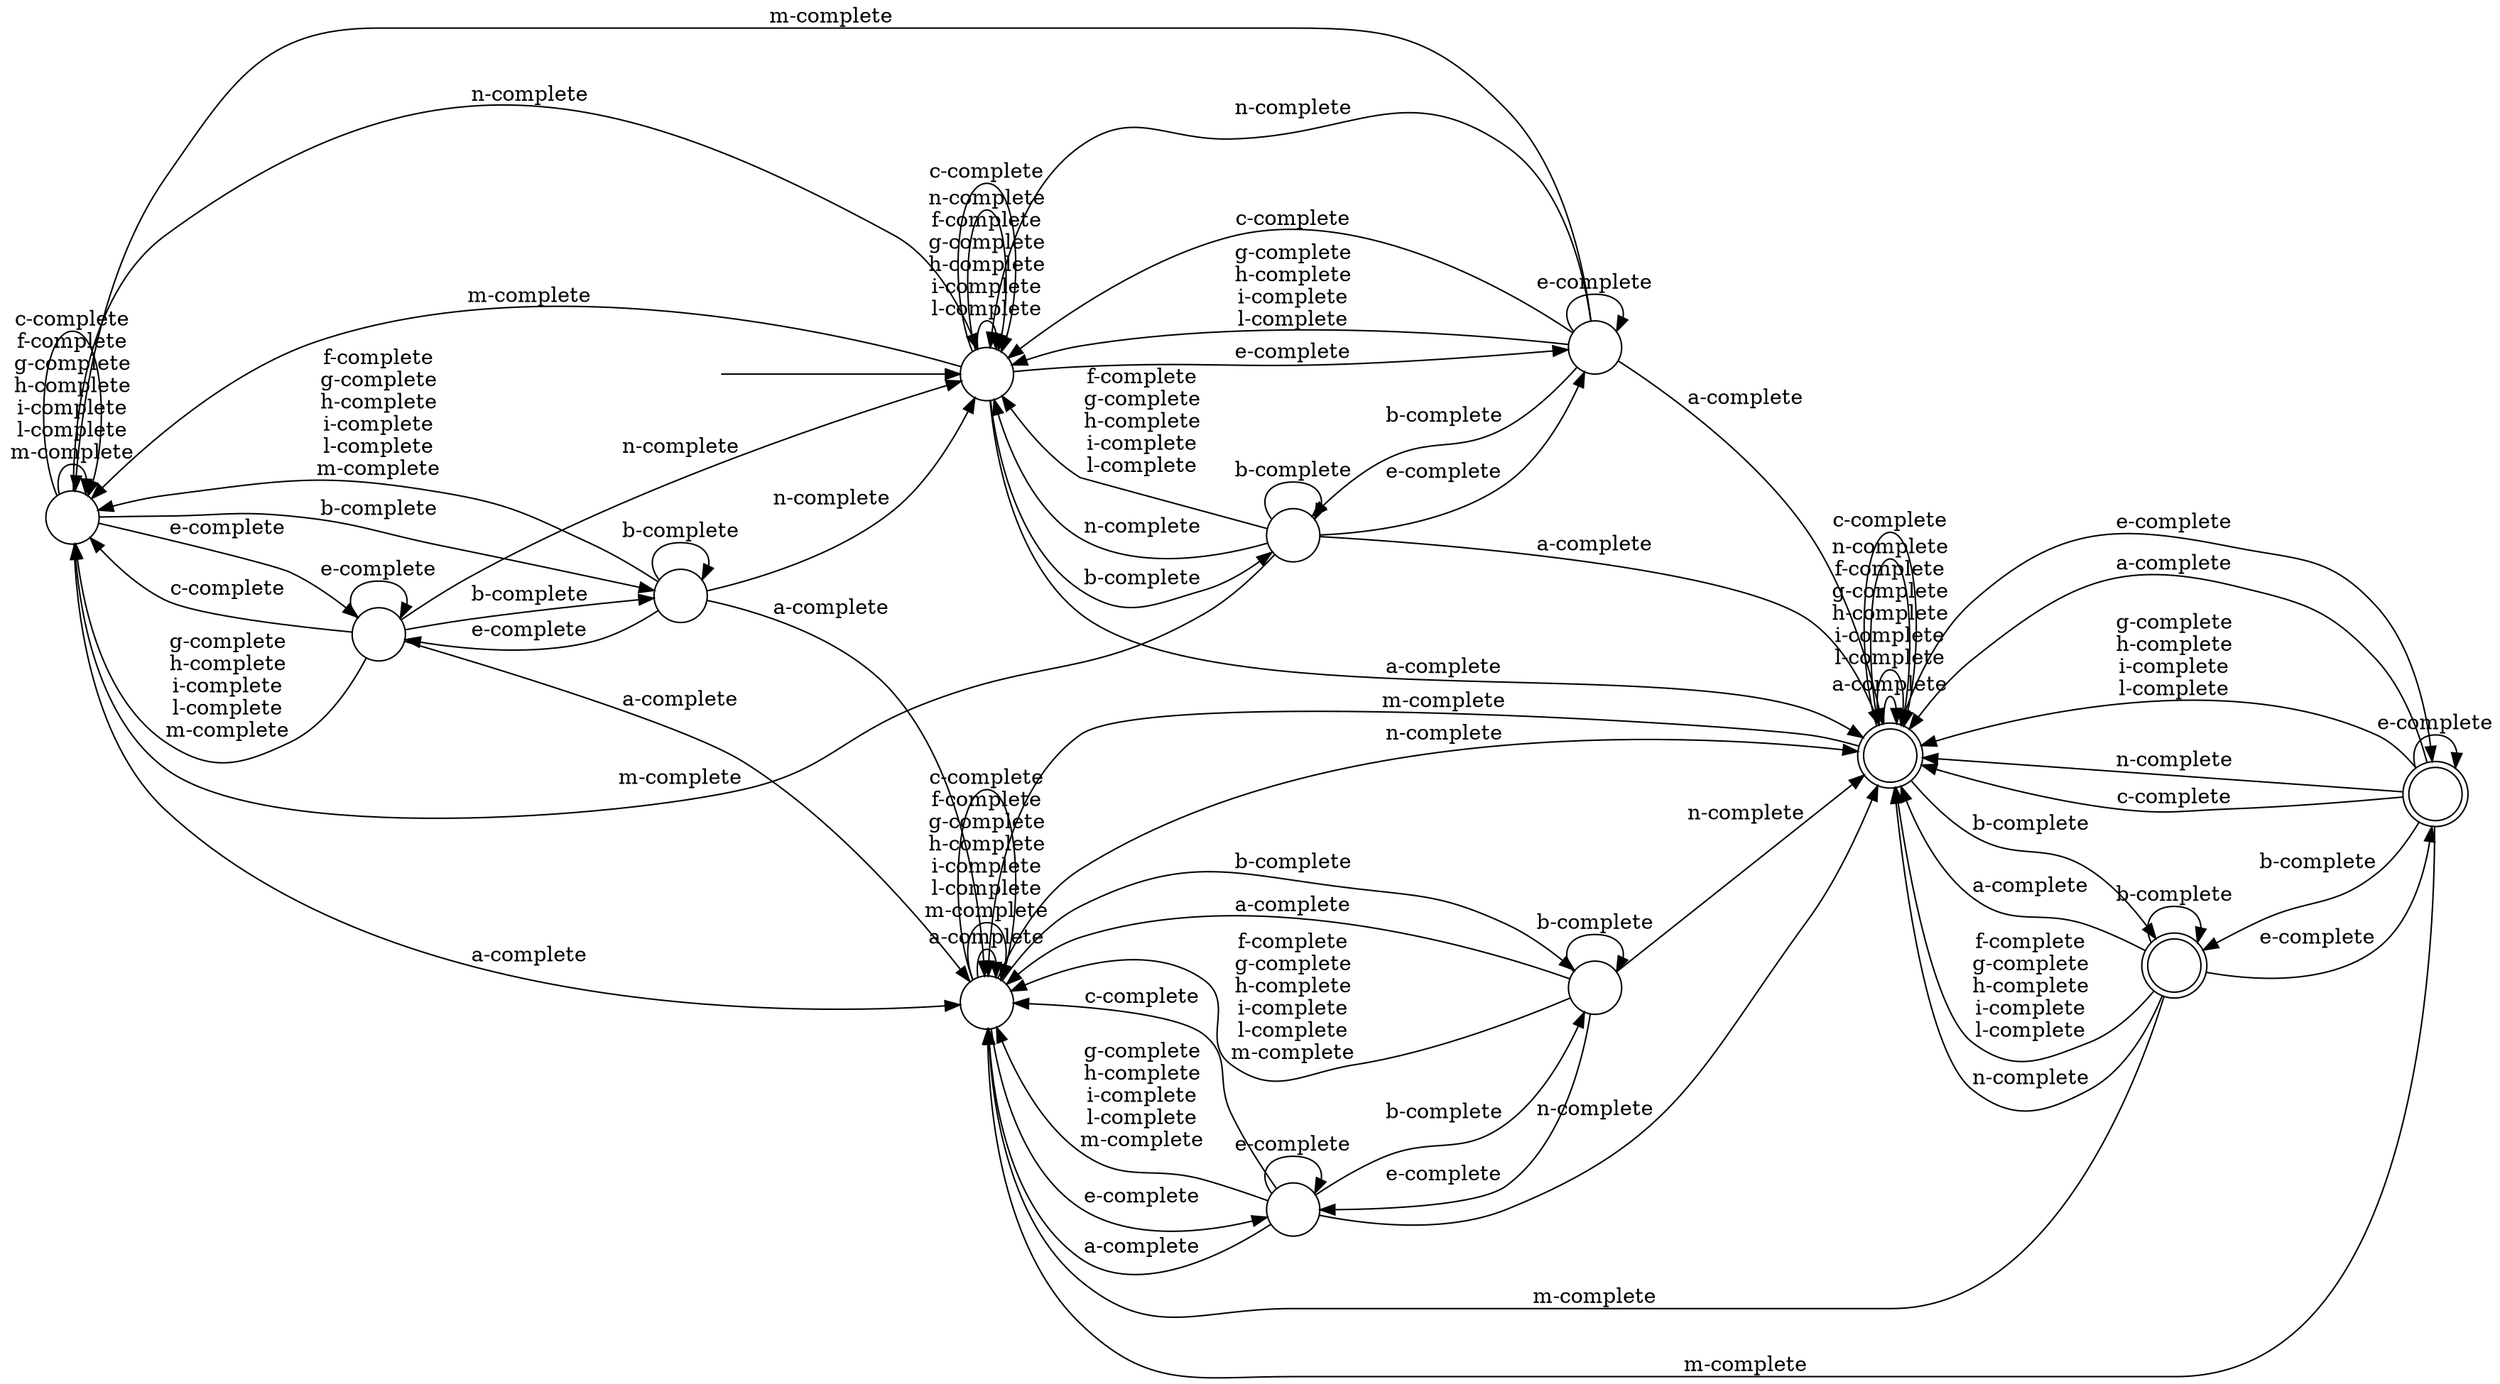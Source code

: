 digraph Automaton {
  rankdir = LR;
  0 [shape=circle,label=""];
  0 -> 9 [label="a-complete"]
  0 -> 11 [label="e-complete"]
  0 -> 5 [label="b-complete"]
  0 -> 4 [label="n-complete"]
  0 -> 0 [label="f-complete\ng-complete\nh-complete\ni-complete\nl-complete\nm-complete"]
  0 -> 0 [label="c-complete"]
  1 [shape=doublecircle,label=""];
  1 -> 8 [label="a-complete"]
  1 -> 9 [label="m-complete"]
  1 -> 1 [label="e-complete"]
  1 -> 10 [label="b-complete"]
  1 -> 8 [label="g-complete\nh-complete\ni-complete\nl-complete"]
  1 -> 8 [label="n-complete"]
  1 -> 8 [label="c-complete"]
  2 [shape=circle,label=""];
  2 -> 9 [label="a-complete"]
  2 -> 2 [label="e-complete"]
  2 -> 3 [label="b-complete"]
  2 -> 8 [label="n-complete"]
  2 -> 9 [label="c-complete"]
  2 -> 9 [label="g-complete\nh-complete\ni-complete\nl-complete\nm-complete"]
  3 [shape=circle,label=""];
  3 -> 9 [label="a-complete"]
  3 -> 2 [label="e-complete"]
  3 -> 3 [label="b-complete"]
  3 -> 8 [label="n-complete"]
  3 -> 9 [label="f-complete\ng-complete\nh-complete\ni-complete\nl-complete\nm-complete"]
  4 [shape=circle,label=""];
  initial [shape=plaintext,label=""];
  initial -> 4
  4 -> 8 [label="a-complete"]
  4 -> 0 [label="m-complete"]
  4 -> 7 [label="e-complete"]
  4 -> 4 [label="f-complete\ng-complete\nh-complete\ni-complete\nl-complete"]
  4 -> 6 [label="b-complete"]
  4 -> 4 [label="n-complete"]
  4 -> 4 [label="c-complete"]
  5 [shape=circle,label=""];
  5 -> 9 [label="a-complete"]
  5 -> 11 [label="e-complete"]
  5 -> 5 [label="b-complete"]
  5 -> 4 [label="n-complete"]
  5 -> 0 [label="f-complete\ng-complete\nh-complete\ni-complete\nl-complete\nm-complete"]
  6 [shape=circle,label=""];
  6 -> 8 [label="a-complete"]
  6 -> 0 [label="m-complete"]
  6 -> 7 [label="e-complete"]
  6 -> 4 [label="f-complete\ng-complete\nh-complete\ni-complete\nl-complete"]
  6 -> 6 [label="b-complete"]
  6 -> 4 [label="n-complete"]
  7 [shape=circle,label=""];
  7 -> 8 [label="a-complete"]
  7 -> 0 [label="m-complete"]
  7 -> 7 [label="e-complete"]
  7 -> 6 [label="b-complete"]
  7 -> 4 [label="g-complete\nh-complete\ni-complete\nl-complete"]
  7 -> 4 [label="n-complete"]
  7 -> 4 [label="c-complete"]
  8 [shape=doublecircle,label=""];
  8 -> 8 [label="a-complete"]
  8 -> 9 [label="m-complete"]
  8 -> 1 [label="e-complete"]
  8 -> 8 [label="f-complete\ng-complete\nh-complete\ni-complete\nl-complete"]
  8 -> 10 [label="b-complete"]
  8 -> 8 [label="n-complete"]
  8 -> 8 [label="c-complete"]
  9 [shape=circle,label=""];
  9 -> 9 [label="a-complete"]
  9 -> 2 [label="e-complete"]
  9 -> 3 [label="b-complete"]
  9 -> 8 [label="n-complete"]
  9 -> 9 [label="f-complete\ng-complete\nh-complete\ni-complete\nl-complete\nm-complete"]
  9 -> 9 [label="c-complete"]
  10 [shape=doublecircle,label=""];
  10 -> 8 [label="a-complete"]
  10 -> 9 [label="m-complete"]
  10 -> 1 [label="e-complete"]
  10 -> 8 [label="f-complete\ng-complete\nh-complete\ni-complete\nl-complete"]
  10 -> 10 [label="b-complete"]
  10 -> 8 [label="n-complete"]
  11 [shape=circle,label=""];
  11 -> 9 [label="a-complete"]
  11 -> 11 [label="e-complete"]
  11 -> 5 [label="b-complete"]
  11 -> 4 [label="n-complete"]
  11 -> 0 [label="c-complete"]
  11 -> 0 [label="g-complete\nh-complete\ni-complete\nl-complete\nm-complete"]
}
